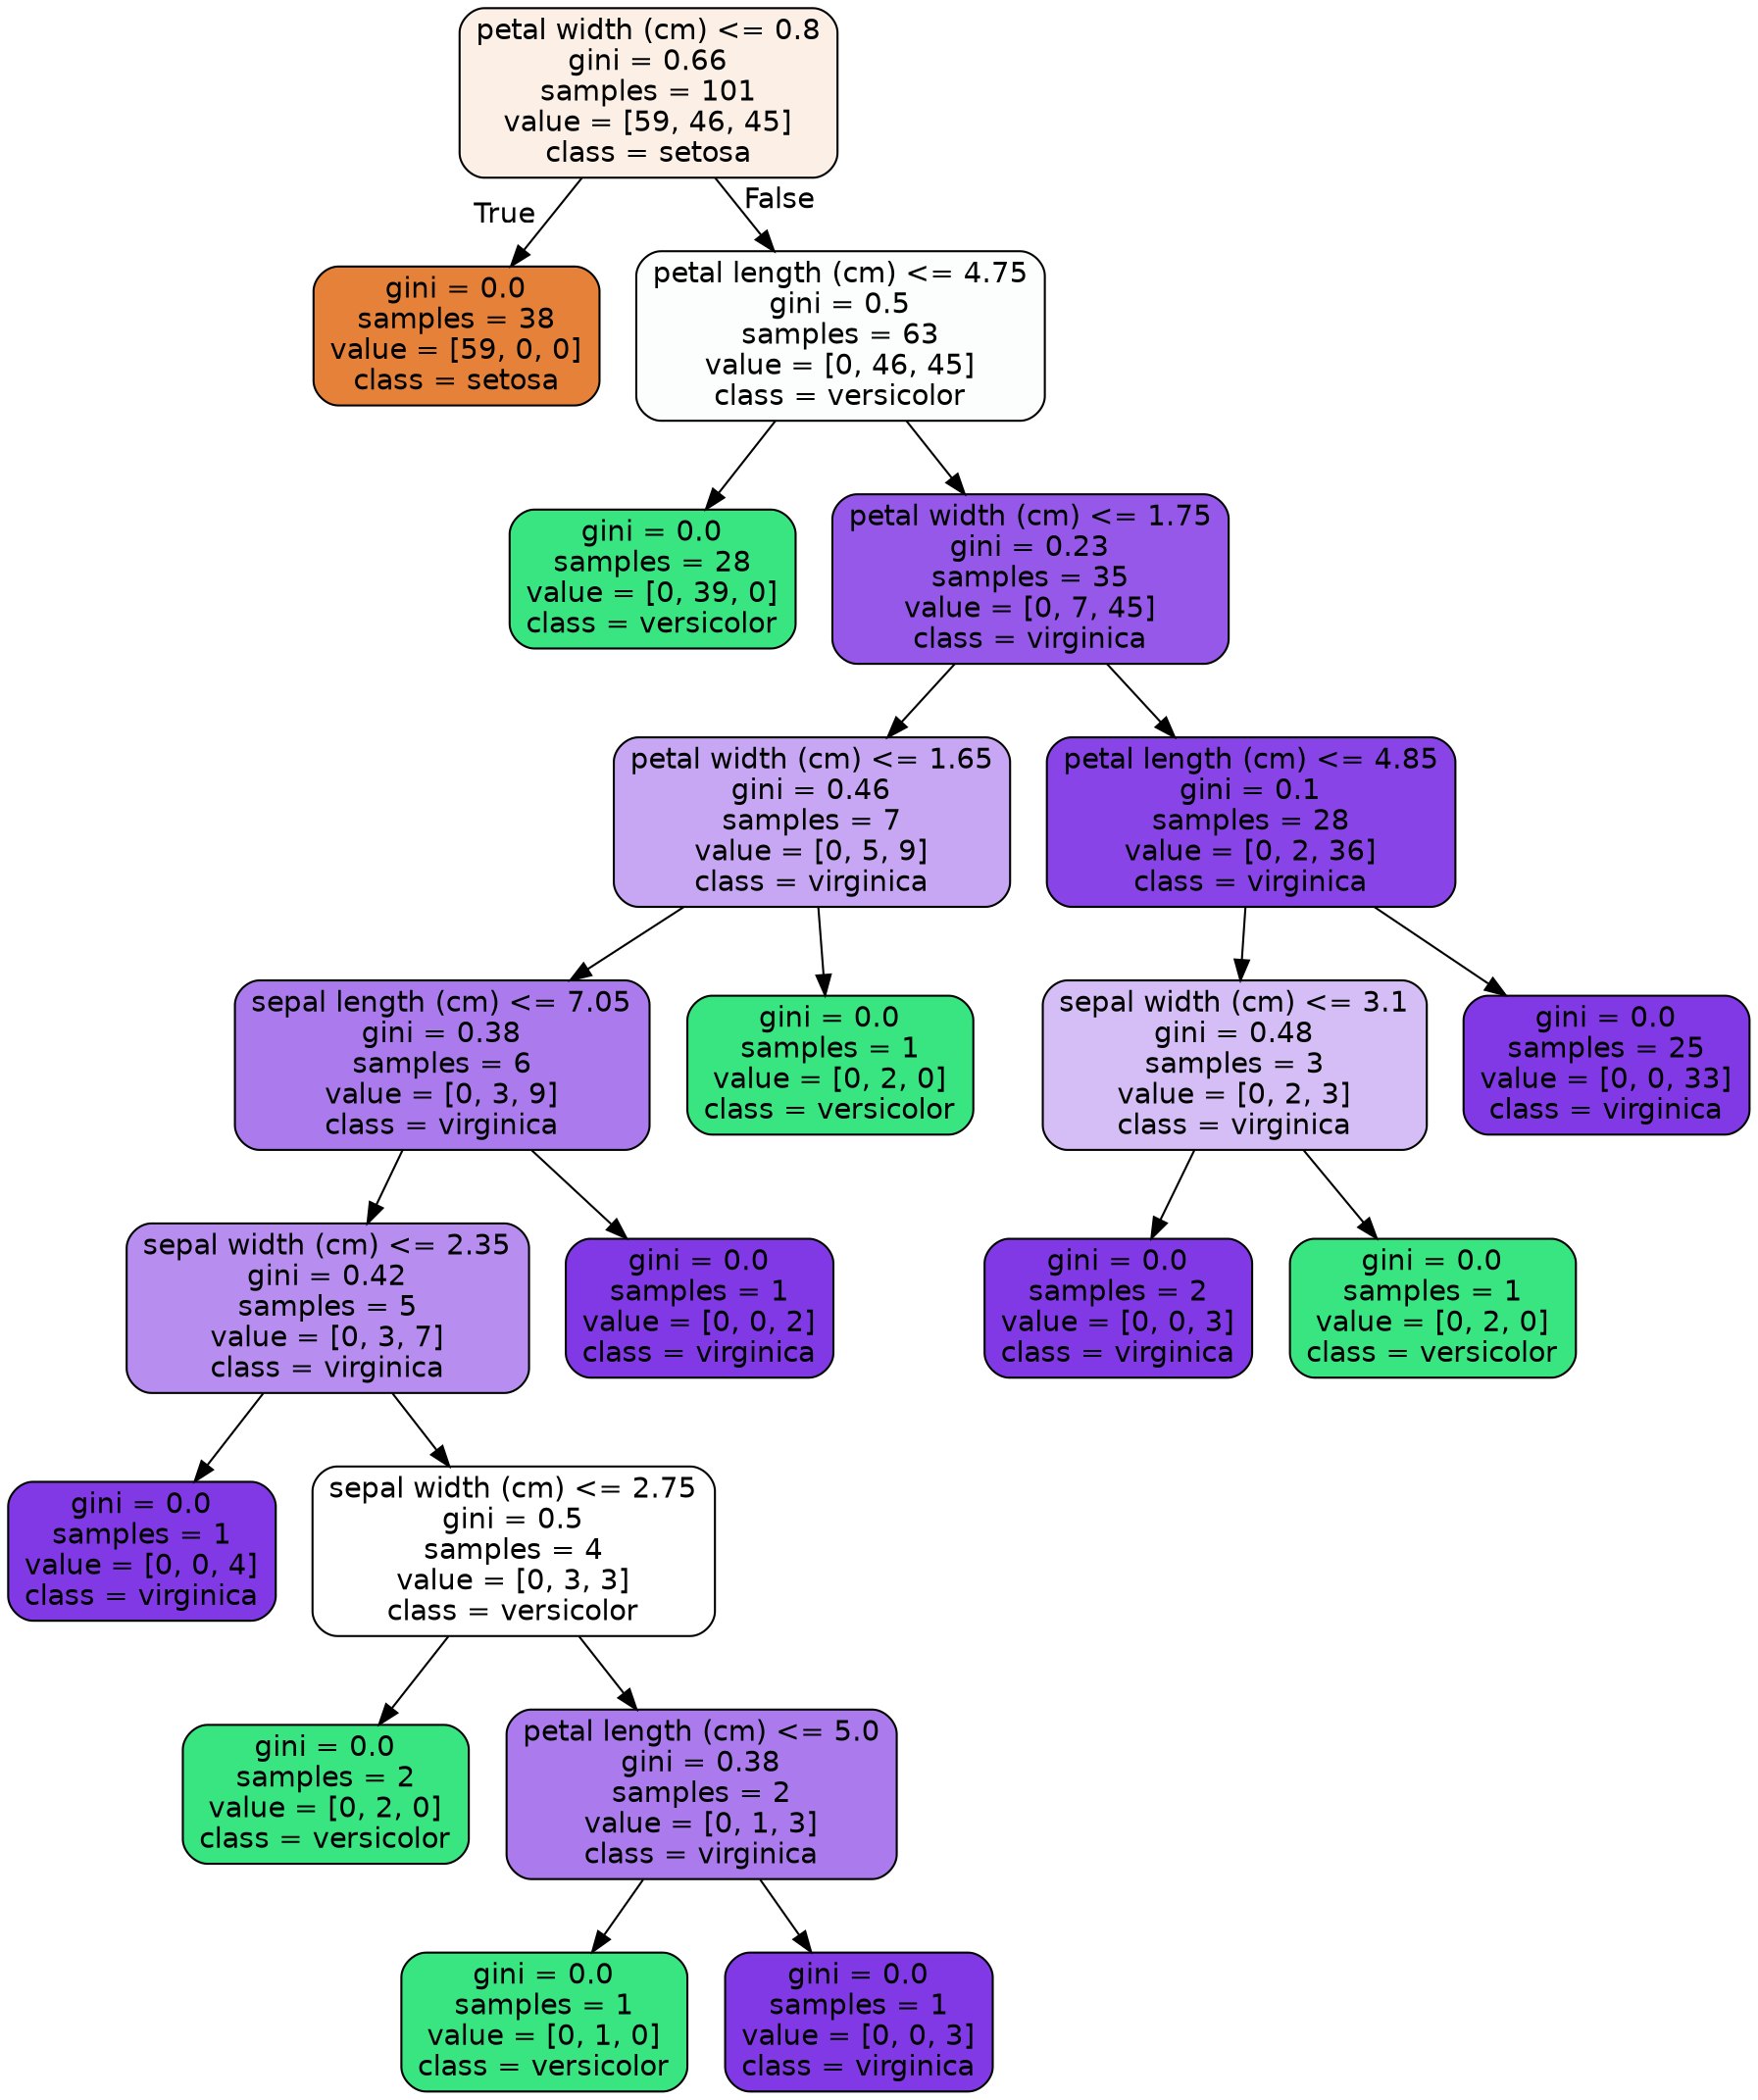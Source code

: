 digraph Tree {
node [shape=box, style="filled, rounded", color="black", fontname="helvetica"] ;
edge [fontname="helvetica"] ;
0 [label="petal width (cm) <= 0.8\ngini = 0.66\nsamples = 101\nvalue = [59, 46, 45]\nclass = setosa", fillcolor="#fcefe6"] ;
1 [label="gini = 0.0\nsamples = 38\nvalue = [59, 0, 0]\nclass = setosa", fillcolor="#e58139"] ;
0 -> 1 [labeldistance=2.5, labelangle=45, headlabel="True"] ;
2 [label="petal length (cm) <= 4.75\ngini = 0.5\nsamples = 63\nvalue = [0, 46, 45]\nclass = versicolor", fillcolor="#fbfefc"] ;
0 -> 2 [labeldistance=2.5, labelangle=-45, headlabel="False"] ;
3 [label="gini = 0.0\nsamples = 28\nvalue = [0, 39, 0]\nclass = versicolor", fillcolor="#39e581"] ;
2 -> 3 ;
4 [label="petal width (cm) <= 1.75\ngini = 0.23\nsamples = 35\nvalue = [0, 7, 45]\nclass = virginica", fillcolor="#9558e9"] ;
2 -> 4 ;
5 [label="petal width (cm) <= 1.65\ngini = 0.46\nsamples = 7\nvalue = [0, 5, 9]\nclass = virginica", fillcolor="#c7a7f3"] ;
4 -> 5 ;
6 [label="sepal length (cm) <= 7.05\ngini = 0.38\nsamples = 6\nvalue = [0, 3, 9]\nclass = virginica", fillcolor="#ab7bee"] ;
5 -> 6 ;
7 [label="sepal width (cm) <= 2.35\ngini = 0.42\nsamples = 5\nvalue = [0, 3, 7]\nclass = virginica", fillcolor="#b78ef0"] ;
6 -> 7 ;
8 [label="gini = 0.0\nsamples = 1\nvalue = [0, 0, 4]\nclass = virginica", fillcolor="#8139e5"] ;
7 -> 8 ;
9 [label="sepal width (cm) <= 2.75\ngini = 0.5\nsamples = 4\nvalue = [0, 3, 3]\nclass = versicolor", fillcolor="#ffffff"] ;
7 -> 9 ;
10 [label="gini = 0.0\nsamples = 2\nvalue = [0, 2, 0]\nclass = versicolor", fillcolor="#39e581"] ;
9 -> 10 ;
11 [label="petal length (cm) <= 5.0\ngini = 0.38\nsamples = 2\nvalue = [0, 1, 3]\nclass = virginica", fillcolor="#ab7bee"] ;
9 -> 11 ;
12 [label="gini = 0.0\nsamples = 1\nvalue = [0, 1, 0]\nclass = versicolor", fillcolor="#39e581"] ;
11 -> 12 ;
13 [label="gini = 0.0\nsamples = 1\nvalue = [0, 0, 3]\nclass = virginica", fillcolor="#8139e5"] ;
11 -> 13 ;
14 [label="gini = 0.0\nsamples = 1\nvalue = [0, 0, 2]\nclass = virginica", fillcolor="#8139e5"] ;
6 -> 14 ;
15 [label="gini = 0.0\nsamples = 1\nvalue = [0, 2, 0]\nclass = versicolor", fillcolor="#39e581"] ;
5 -> 15 ;
16 [label="petal length (cm) <= 4.85\ngini = 0.1\nsamples = 28\nvalue = [0, 2, 36]\nclass = virginica", fillcolor="#8844e6"] ;
4 -> 16 ;
17 [label="sepal width (cm) <= 3.1\ngini = 0.48\nsamples = 3\nvalue = [0, 2, 3]\nclass = virginica", fillcolor="#d5bdf6"] ;
16 -> 17 ;
18 [label="gini = 0.0\nsamples = 2\nvalue = [0, 0, 3]\nclass = virginica", fillcolor="#8139e5"] ;
17 -> 18 ;
19 [label="gini = 0.0\nsamples = 1\nvalue = [0, 2, 0]\nclass = versicolor", fillcolor="#39e581"] ;
17 -> 19 ;
20 [label="gini = 0.0\nsamples = 25\nvalue = [0, 0, 33]\nclass = virginica", fillcolor="#8139e5"] ;
16 -> 20 ;
}